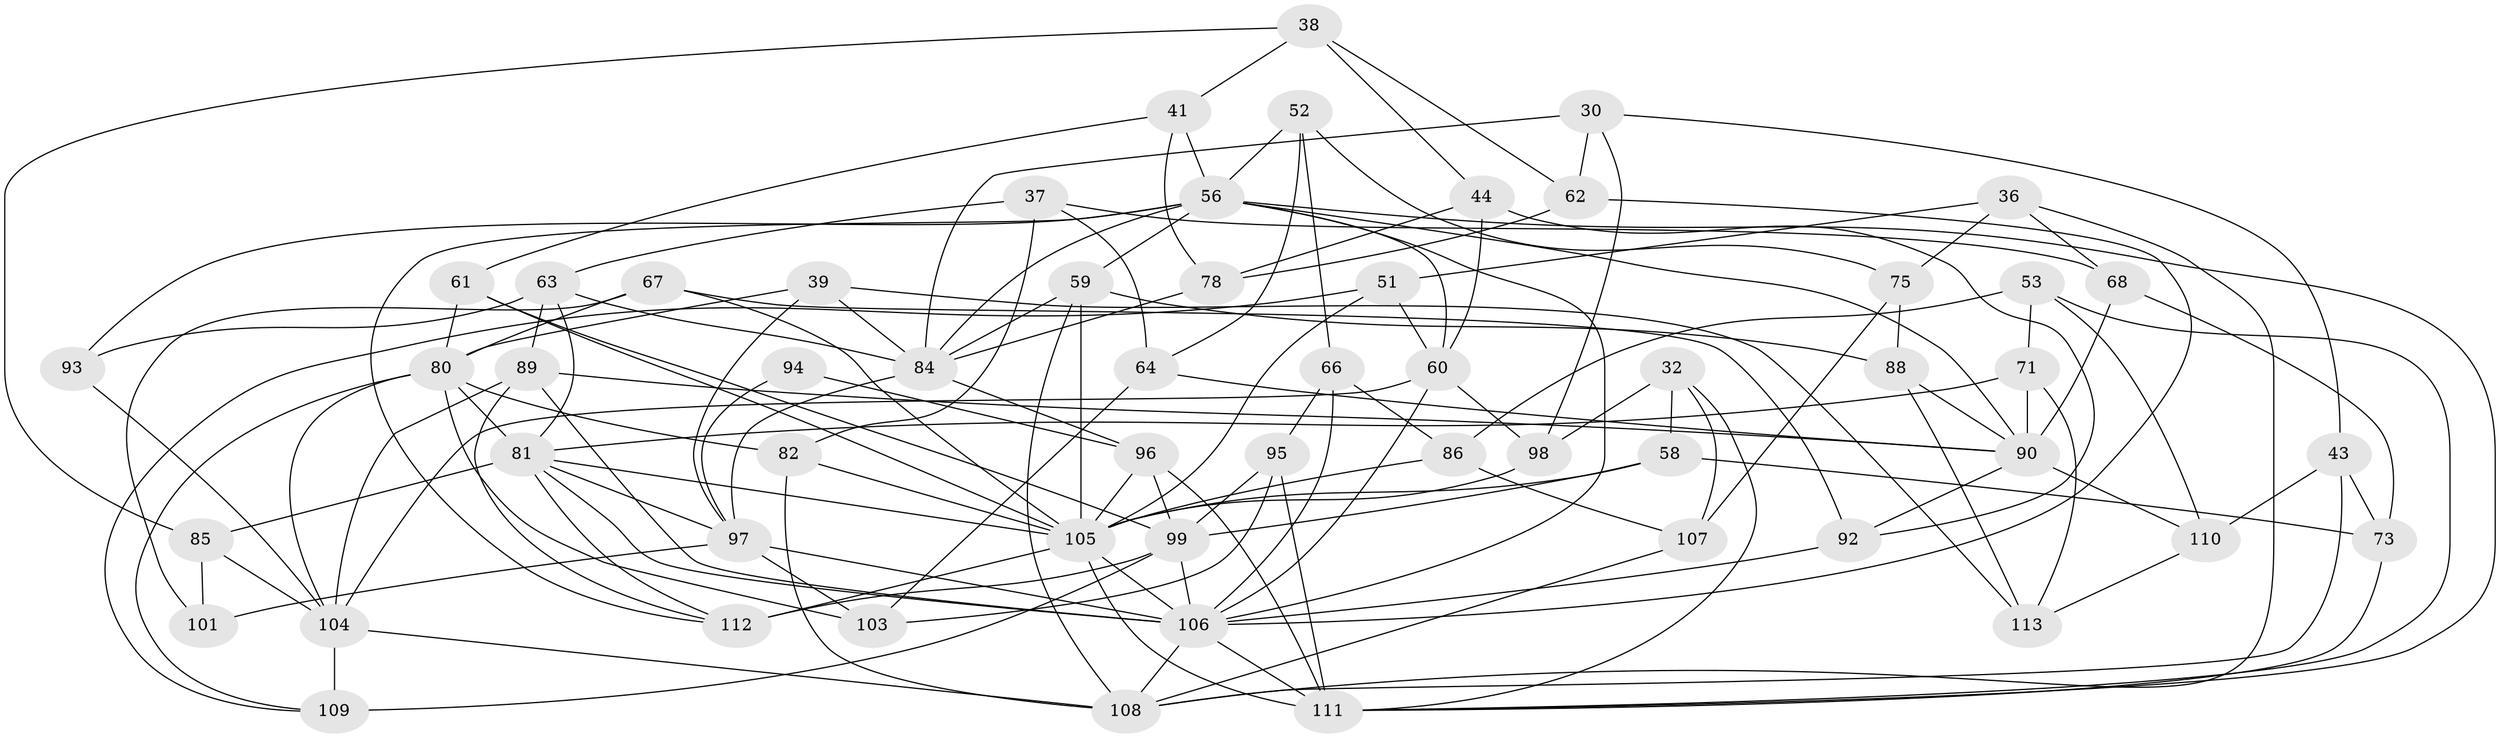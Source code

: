 // original degree distribution, {4: 1.0}
// Generated by graph-tools (version 1.1) at 2025/59/03/09/25 04:59:29]
// undirected, 56 vertices, 141 edges
graph export_dot {
graph [start="1"]
  node [color=gray90,style=filled];
  30;
  32;
  36;
  37;
  38;
  39;
  41;
  43;
  44;
  51;
  52;
  53;
  56 [super="+2+35+16+19"];
  58;
  59 [super="+49"];
  60 [super="+48"];
  61;
  62;
  63 [super="+45"];
  64;
  66;
  67;
  68;
  71;
  73;
  75;
  78;
  80 [super="+57+79"];
  81 [super="+54"];
  82 [super="+69"];
  84 [super="+74"];
  85 [super="+15"];
  86;
  88;
  89 [super="+27+18"];
  90 [super="+24+47"];
  92 [super="+83"];
  93 [super="+87"];
  94;
  95;
  96 [super="+31"];
  97 [super="+1+25"];
  98;
  99 [super="+22+76"];
  101;
  103;
  104 [super="+9+70+100"];
  105 [super="+7+50+77+40"];
  106 [super="+23+91+55+33"];
  107;
  108 [super="+4+13"];
  109 [super="+26"];
  110;
  111 [super="+72+102"];
  112 [super="+12+21+65"];
  113;
  30 -- 43;
  30 -- 98;
  30 -- 84;
  30 -- 62;
  32 -- 58;
  32 -- 98;
  32 -- 107;
  32 -- 111;
  36 -- 68;
  36 -- 75;
  36 -- 51;
  36 -- 108;
  37 -- 64;
  37 -- 68;
  37 -- 82;
  37 -- 63;
  38 -- 44;
  38 -- 41;
  38 -- 62;
  38 -- 85;
  39 -- 84;
  39 -- 113;
  39 -- 97;
  39 -- 80;
  41 -- 56;
  41 -- 61;
  41 -- 78;
  43 -- 110;
  43 -- 73;
  43 -- 108;
  44 -- 78;
  44 -- 92;
  44 -- 60;
  51 -- 60;
  51 -- 109;
  51 -- 105;
  52 -- 66;
  52 -- 64;
  52 -- 75;
  52 -- 56;
  53 -- 110;
  53 -- 71;
  53 -- 86;
  53 -- 111;
  56 -- 59;
  56 -- 112;
  56 -- 90;
  56 -- 93;
  56 -- 60 [weight=2];
  56 -- 111;
  56 -- 106 [weight=2];
  56 -- 84;
  58 -- 73;
  58 -- 105;
  58 -- 99;
  59 -- 88;
  59 -- 105 [weight=2];
  59 -- 108;
  59 -- 84;
  60 -- 98;
  60 -- 104 [weight=2];
  60 -- 106;
  61 -- 80;
  61 -- 99;
  61 -- 105;
  62 -- 78;
  62 -- 106;
  63 -- 93 [weight=3];
  63 -- 89 [weight=2];
  63 -- 81;
  63 -- 84;
  64 -- 103;
  64 -- 90;
  66 -- 106;
  66 -- 86;
  66 -- 95;
  67 -- 92;
  67 -- 101;
  67 -- 80;
  67 -- 105;
  68 -- 73;
  68 -- 90;
  71 -- 113;
  71 -- 81;
  71 -- 90;
  73 -- 111;
  75 -- 107;
  75 -- 88;
  78 -- 84;
  80 -- 81 [weight=2];
  80 -- 82 [weight=2];
  80 -- 103;
  80 -- 109;
  80 -- 104;
  81 -- 85 [weight=2];
  81 -- 97;
  81 -- 105;
  81 -- 112;
  81 -- 106;
  82 -- 108 [weight=2];
  82 -- 105;
  84 -- 96;
  84 -- 97;
  85 -- 101 [weight=2];
  85 -- 104;
  86 -- 107;
  86 -- 105;
  88 -- 113;
  88 -- 90;
  89 -- 112 [weight=2];
  89 -- 104 [weight=2];
  89 -- 90;
  89 -- 106;
  90 -- 110;
  90 -- 92;
  92 -- 106 [weight=3];
  93 -- 104 [weight=2];
  94 -- 96 [weight=2];
  94 -- 97 [weight=2];
  95 -- 103;
  95 -- 111;
  95 -- 99;
  96 -- 105;
  96 -- 99;
  96 -- 111;
  97 -- 101;
  97 -- 103;
  97 -- 106;
  98 -- 105;
  99 -- 109;
  99 -- 112;
  99 -- 106 [weight=2];
  104 -- 109 [weight=3];
  104 -- 108;
  105 -- 111 [weight=3];
  105 -- 112 [weight=5];
  105 -- 106;
  106 -- 108;
  106 -- 111;
  107 -- 108;
  110 -- 113;
}

